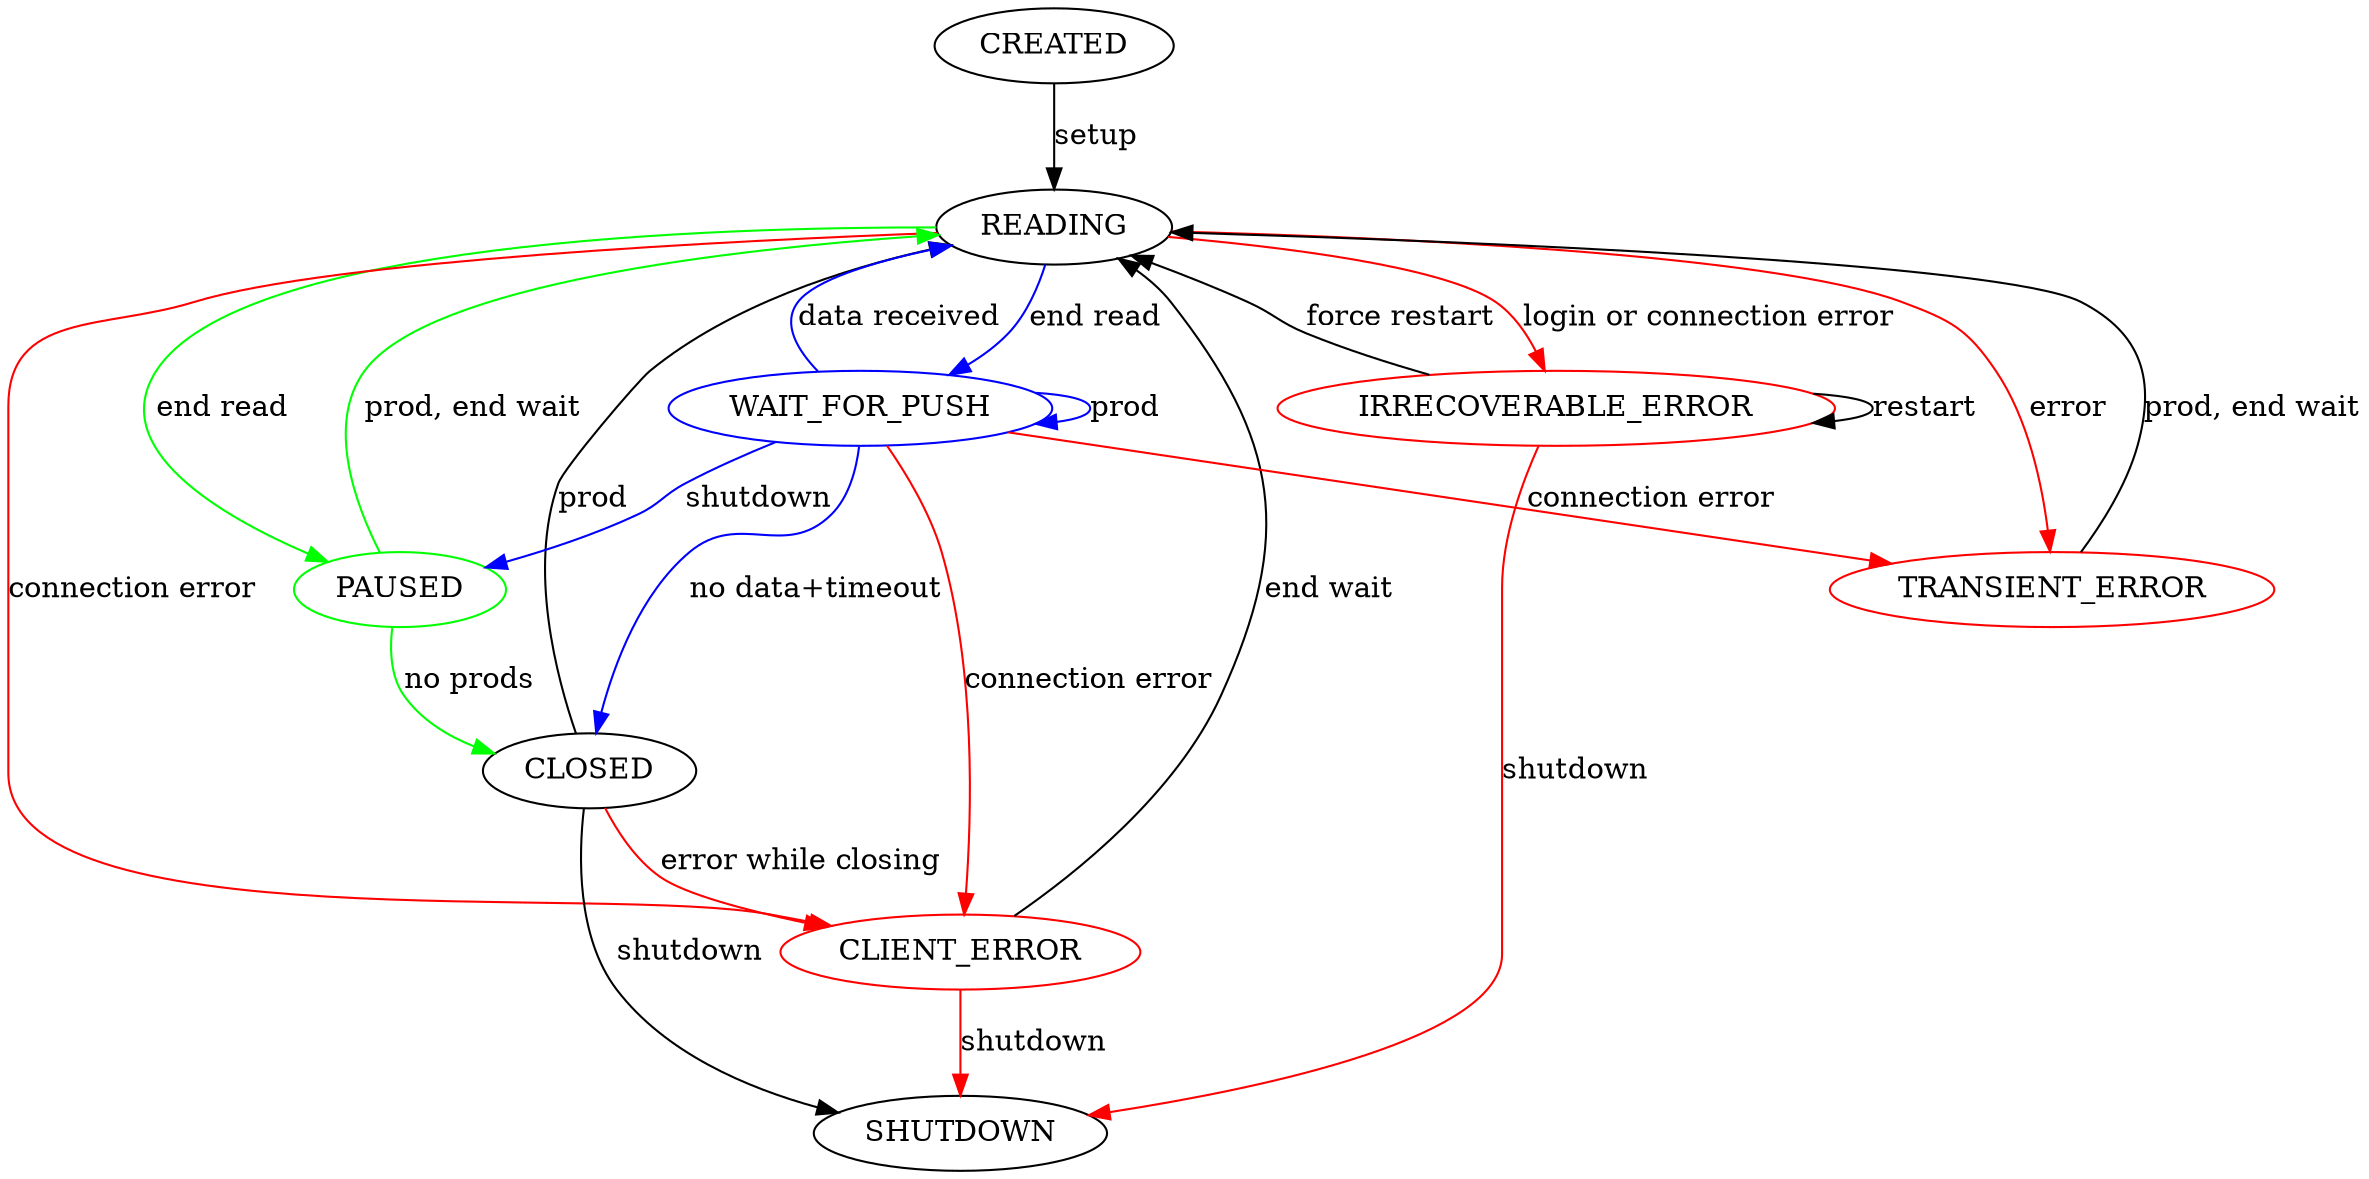 strict digraph {
    CREATED;
    READING;
    PAUSED;
    CLOSED;
    SHUTDOWN;

    CREATED->READING [label="setup"];
    TRANSIENT_ERROR->READING [label="prod, end wait"];
    CLOSED->READING [label="prod"];
    CLOSED->SHUTDOWN [label="shutdown"];
    CLIENT_ERROR->READING [label="end wait"];
    IRRECOVERABLE_ERROR->IRRECOVERABLE_ERROR [label="restart"];
    IRRECOVERABLE_ERROR->READING [label="force restart"];
    CLIENT_ERROR->SHUTDOWN [label="shutdown", color="red"];
    IRRECOVERABLE_ERROR->SHUTDOWN [label="shutdown", color="red"];

    TRANSIENT_ERROR [color="red"];
    CLIENT_ERROR [color="red"];
    IRRECOVERABLE_ERROR [color="red"];
    READING->CLIENT_ERROR [label="connection error", color="red"];
    READING->IRRECOVERABLE_ERROR [label="login or connection error", color="red"];
    READING->TRANSIENT_ERROR [label="error", color="red"];
    CLOSED->CLIENT_ERROR [label="error while closing", color="red"];

    PAUSED [color="green"];
    READING->PAUSED [label="end read", color="green"];
    PAUSED->READING [label="prod, end wait", color="green"];
    PAUSED->CLOSED [label="no prods", color="green"];

    WAIT_FOR_PUSH [color="blue"];
    READING->WAIT_FOR_PUSH [label="end read", color="blue"];
    WAIT_FOR_PUSH->READING [label="data received", color="blue"];
    WAIT_FOR_PUSH->PAUSED [label="shutdown", color="blue"];
    WAIT_FOR_PUSH->TRANSIENT_ERROR [label="connection error", color="red"];
    WAIT_FOR_PUSH->CLIENT_ERROR [label="connection error", color="red"];
    WAIT_FOR_PUSH->WAIT_FOR_PUSH [label="prod", color="blue"];
    WAIT_FOR_PUSH->CLOSED [label="no data+timeout", color="blue"];

}
